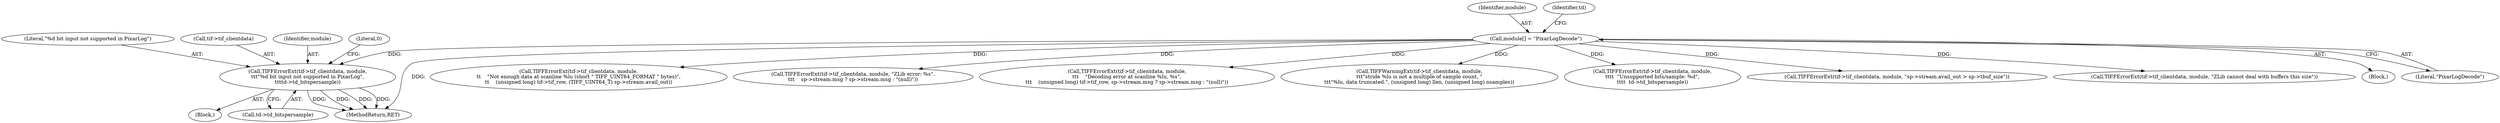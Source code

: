 digraph "0_libtiff_391e77fcd217e78b2c51342ac3ddb7100ecacdd2@pointer" {
"1000164" [label="(Call,TIFFErrorExt(tif->tif_clientdata, module,\n\t\t\t\"%d bit input not supported in PixarLog\",\n\t\t\ttd->td_bitspersample))"];
"1000115" [label="(Call,module[] = \"PixarLogDecode\")"];
"1000169" [label="(Literal,\"%d bit input not supported in PixarLog\")"];
"1000359" [label="(Call,TIFFErrorExt(tif->tif_clientdata, module,\n\t\t    \"Not enough data at scanline %lu (short \" TIFF_UINT64_FORMAT \" bytes)\",\n\t\t    (unsigned long) tif->tif_row, (TIFF_UINT64_T) sp->stream.avail_out))"];
"1000164" [label="(Call,TIFFErrorExt(tif->tif_clientdata, module,\n\t\t\t\"%d bit input not supported in PixarLog\",\n\t\t\ttd->td_bitspersample))"];
"1000138" [label="(Block,)"];
"1000170" [label="(Call,td->td_bitspersample)"];
"1000115" [label="(Call,module[] = \"PixarLogDecode\")"];
"1000323" [label="(Call,TIFFErrorExt(tif->tif_clientdata, module, \"ZLib error: %s\",\n\t\t\t    sp->stream.msg ? sp->stream.msg : \"(null)\"))"];
"1000165" [label="(Call,tif->tif_clientdata)"];
"1000284" [label="(Call,TIFFErrorExt(tif->tif_clientdata, module,\n\t\t\t    \"Decoding error at scanline %lu, %s\",\n\t\t\t    (unsigned long) tif->tif_row, sp->stream.msg ? sp->stream.msg : \"(null)\"))"];
"1000116" [label="(Identifier,module)"];
"1000566" [label="(MethodReturn,RET)"];
"1000398" [label="(Call,TIFFWarningExt(tif->tif_clientdata, module,\n\t\t\t\"stride %lu is not a multiple of sample count, \"\n\t\t\t\"%lu, data truncated.\", (unsigned long) llen, (unsigned long) nsamples))"];
"1000553" [label="(Call,TIFFErrorExt(tif->tif_clientdata, module,\n\t\t\t\t  \"Unsupported bits/sample: %d\",\n\t\t\t\t  td->td_bitspersample))"];
"1000254" [label="(Call,TIFFErrorExt(tif->tif_clientdata, module, \"sp->stream.avail_out > sp->tbuf_size\"))"];
"1000235" [label="(Call,TIFFErrorExt(tif->tif_clientdata, module, \"ZLib cannot deal with buffers this size\"))"];
"1000168" [label="(Identifier,module)"];
"1000113" [label="(Block,)"];
"1000117" [label="(Literal,\"PixarLogDecode\")"];
"1000174" [label="(Literal,0)"];
"1000120" [label="(Identifier,td)"];
"1000164" -> "1000138"  [label="AST: "];
"1000164" -> "1000170"  [label="CFG: "];
"1000165" -> "1000164"  [label="AST: "];
"1000168" -> "1000164"  [label="AST: "];
"1000169" -> "1000164"  [label="AST: "];
"1000170" -> "1000164"  [label="AST: "];
"1000174" -> "1000164"  [label="CFG: "];
"1000164" -> "1000566"  [label="DDG: "];
"1000164" -> "1000566"  [label="DDG: "];
"1000164" -> "1000566"  [label="DDG: "];
"1000164" -> "1000566"  [label="DDG: "];
"1000115" -> "1000164"  [label="DDG: "];
"1000115" -> "1000113"  [label="AST: "];
"1000115" -> "1000117"  [label="CFG: "];
"1000116" -> "1000115"  [label="AST: "];
"1000117" -> "1000115"  [label="AST: "];
"1000120" -> "1000115"  [label="CFG: "];
"1000115" -> "1000566"  [label="DDG: "];
"1000115" -> "1000235"  [label="DDG: "];
"1000115" -> "1000254"  [label="DDG: "];
"1000115" -> "1000284"  [label="DDG: "];
"1000115" -> "1000323"  [label="DDG: "];
"1000115" -> "1000359"  [label="DDG: "];
"1000115" -> "1000398"  [label="DDG: "];
"1000115" -> "1000553"  [label="DDG: "];
}
